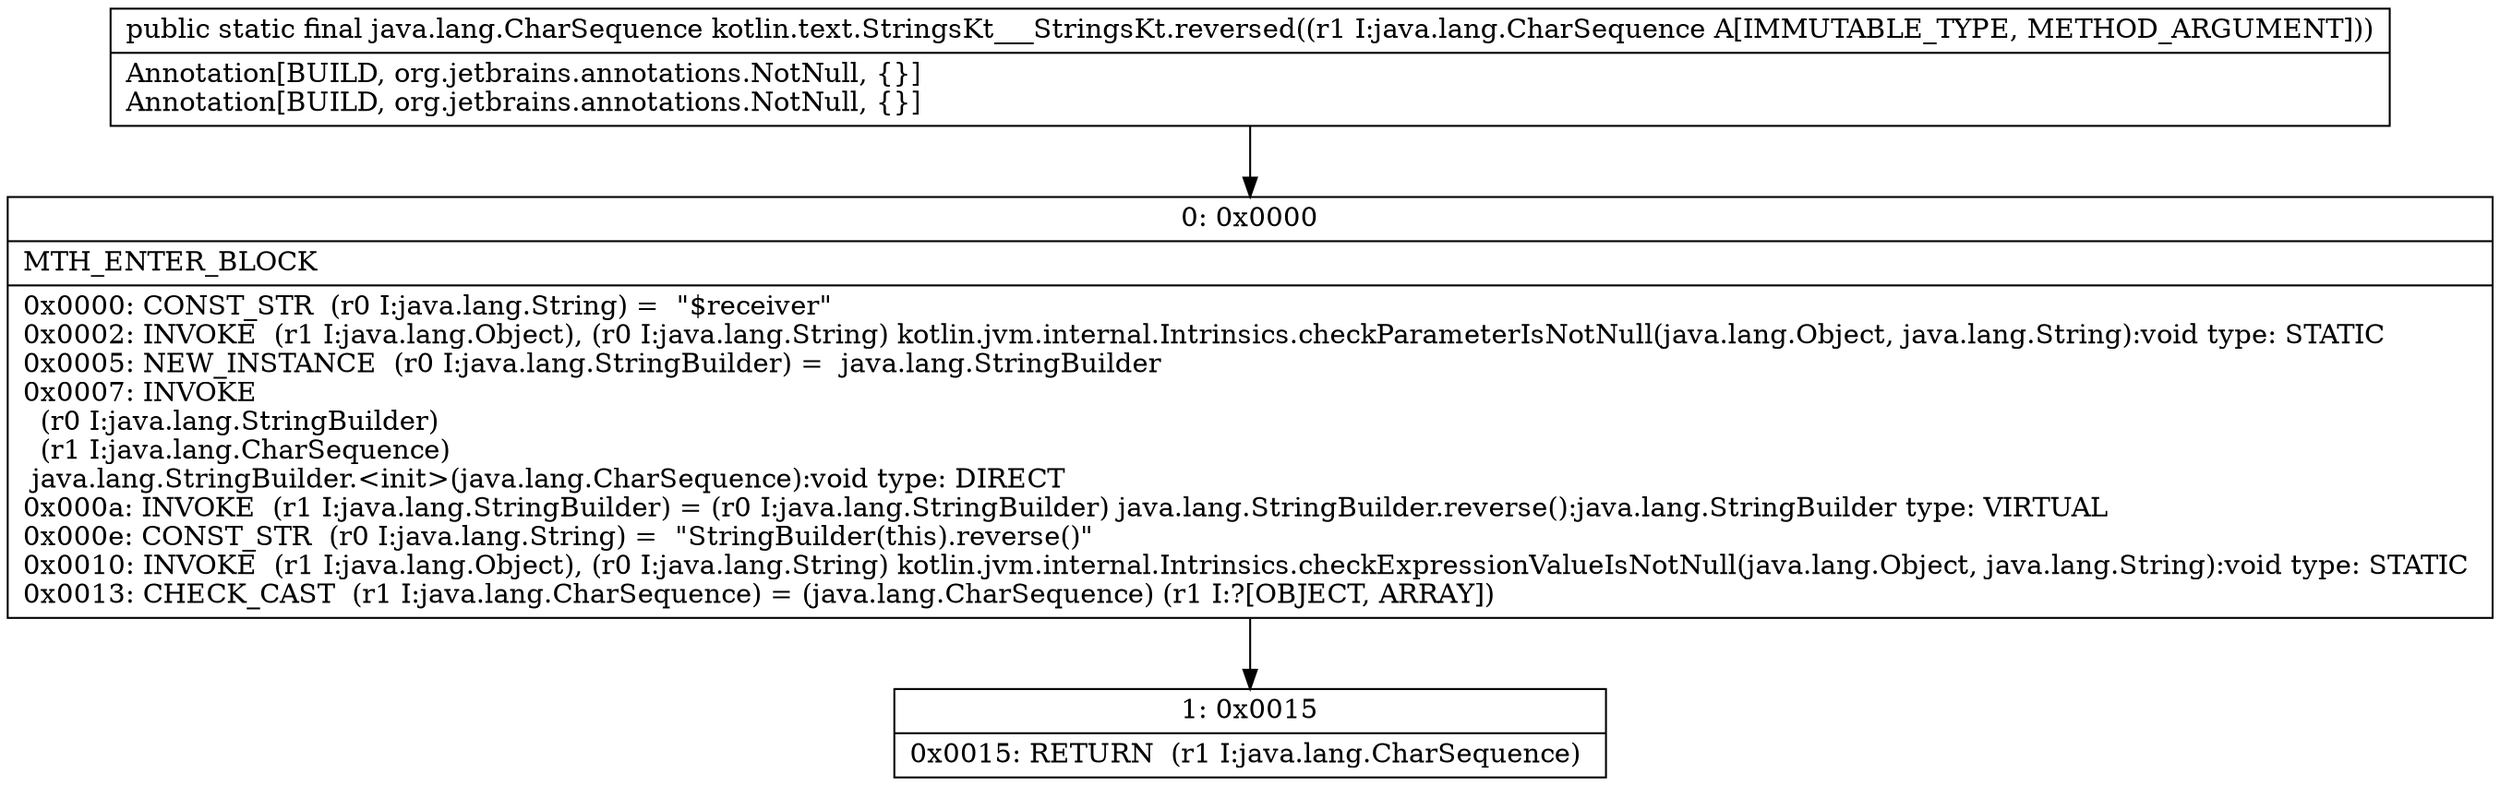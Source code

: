 digraph "CFG forkotlin.text.StringsKt___StringsKt.reversed(Ljava\/lang\/CharSequence;)Ljava\/lang\/CharSequence;" {
Node_0 [shape=record,label="{0\:\ 0x0000|MTH_ENTER_BLOCK\l|0x0000: CONST_STR  (r0 I:java.lang.String) =  \"$receiver\" \l0x0002: INVOKE  (r1 I:java.lang.Object), (r0 I:java.lang.String) kotlin.jvm.internal.Intrinsics.checkParameterIsNotNull(java.lang.Object, java.lang.String):void type: STATIC \l0x0005: NEW_INSTANCE  (r0 I:java.lang.StringBuilder) =  java.lang.StringBuilder \l0x0007: INVOKE  \l  (r0 I:java.lang.StringBuilder)\l  (r1 I:java.lang.CharSequence)\l java.lang.StringBuilder.\<init\>(java.lang.CharSequence):void type: DIRECT \l0x000a: INVOKE  (r1 I:java.lang.StringBuilder) = (r0 I:java.lang.StringBuilder) java.lang.StringBuilder.reverse():java.lang.StringBuilder type: VIRTUAL \l0x000e: CONST_STR  (r0 I:java.lang.String) =  \"StringBuilder(this).reverse()\" \l0x0010: INVOKE  (r1 I:java.lang.Object), (r0 I:java.lang.String) kotlin.jvm.internal.Intrinsics.checkExpressionValueIsNotNull(java.lang.Object, java.lang.String):void type: STATIC \l0x0013: CHECK_CAST  (r1 I:java.lang.CharSequence) = (java.lang.CharSequence) (r1 I:?[OBJECT, ARRAY]) \l}"];
Node_1 [shape=record,label="{1\:\ 0x0015|0x0015: RETURN  (r1 I:java.lang.CharSequence) \l}"];
MethodNode[shape=record,label="{public static final java.lang.CharSequence kotlin.text.StringsKt___StringsKt.reversed((r1 I:java.lang.CharSequence A[IMMUTABLE_TYPE, METHOD_ARGUMENT]))  | Annotation[BUILD, org.jetbrains.annotations.NotNull, \{\}]\lAnnotation[BUILD, org.jetbrains.annotations.NotNull, \{\}]\l}"];
MethodNode -> Node_0;
Node_0 -> Node_1;
}

